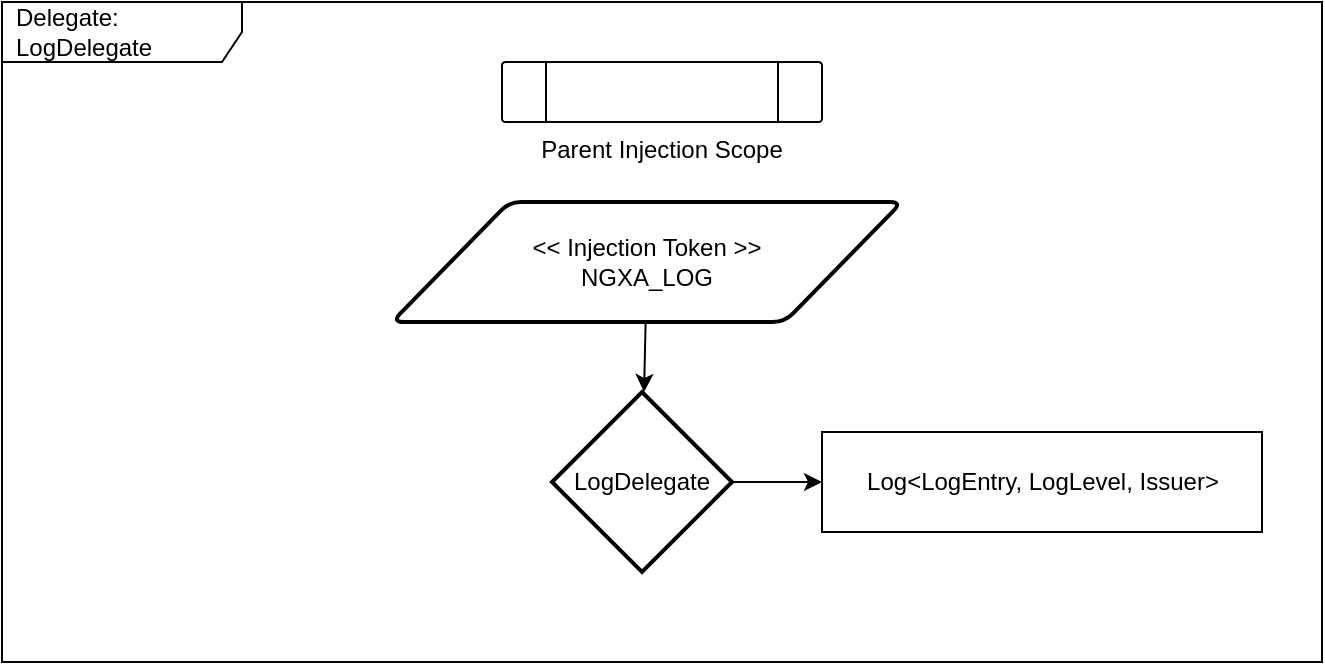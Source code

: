 <mxfile>
    <diagram id="XRWDL7byAL84jkWYp2Sk" name="Page-1">
        <mxGraphModel dx="853" dy="607" grid="1" gridSize="10" guides="1" tooltips="1" connect="1" arrows="1" fold="1" page="1" pageScale="1" pageWidth="827" pageHeight="1169" math="0" shadow="0">
            <root>
                <mxCell id="0"/>
                <mxCell id="1" parent="0"/>
                <mxCell id="2" value="Delegate: LogDelegate" style="shape=umlFrame;whiteSpace=wrap;html=1;width=120;height=30;boundedLbl=1;verticalAlign=middle;align=left;spacingLeft=5;" parent="1" vertex="1">
                    <mxGeometry x="40" y="40" width="660" height="330" as="geometry"/>
                </mxCell>
                <mxCell id="4" value="Log&amp;lt;LogEntry, LogLevel, Issuer&amp;gt;" style="html=1;" parent="1" vertex="1">
                    <mxGeometry x="450" y="255" width="220" height="50" as="geometry"/>
                </mxCell>
                <mxCell id="9" style="edgeStyle=none;html=1;entryX=0;entryY=0.5;entryDx=0;entryDy=0;" parent="1" source="6" target="4" edge="1">
                    <mxGeometry relative="1" as="geometry"/>
                </mxCell>
                <mxCell id="6" value="LogDelegate" style="strokeWidth=2;html=1;shape=mxgraph.flowchart.decision;whiteSpace=wrap;" parent="1" vertex="1">
                    <mxGeometry x="315" y="235" width="90" height="90" as="geometry"/>
                </mxCell>
                <mxCell id="13" value="" style="edgeStyle=none;html=1;" parent="1" source="12" target="6" edge="1">
                    <mxGeometry relative="1" as="geometry"/>
                </mxCell>
                <mxCell id="12" value="&amp;lt;&amp;lt; Injection Token &amp;gt;&amp;gt;&lt;br&gt;NGXA_LOG" style="shape=parallelogram;html=1;strokeWidth=2;perimeter=parallelogramPerimeter;whiteSpace=wrap;rounded=1;arcSize=12;size=0.23;" parent="1" vertex="1">
                    <mxGeometry x="235" y="140" width="255" height="60" as="geometry"/>
                </mxCell>
                <mxCell id="14" value="Parent Injection Scope" style="verticalLabelPosition=bottom;verticalAlign=top;html=1;shape=process;whiteSpace=wrap;rounded=1;size=0.14;arcSize=6;" parent="1" vertex="1">
                    <mxGeometry x="290" y="70" width="160" height="30" as="geometry"/>
                </mxCell>
            </root>
        </mxGraphModel>
    </diagram>
</mxfile>
